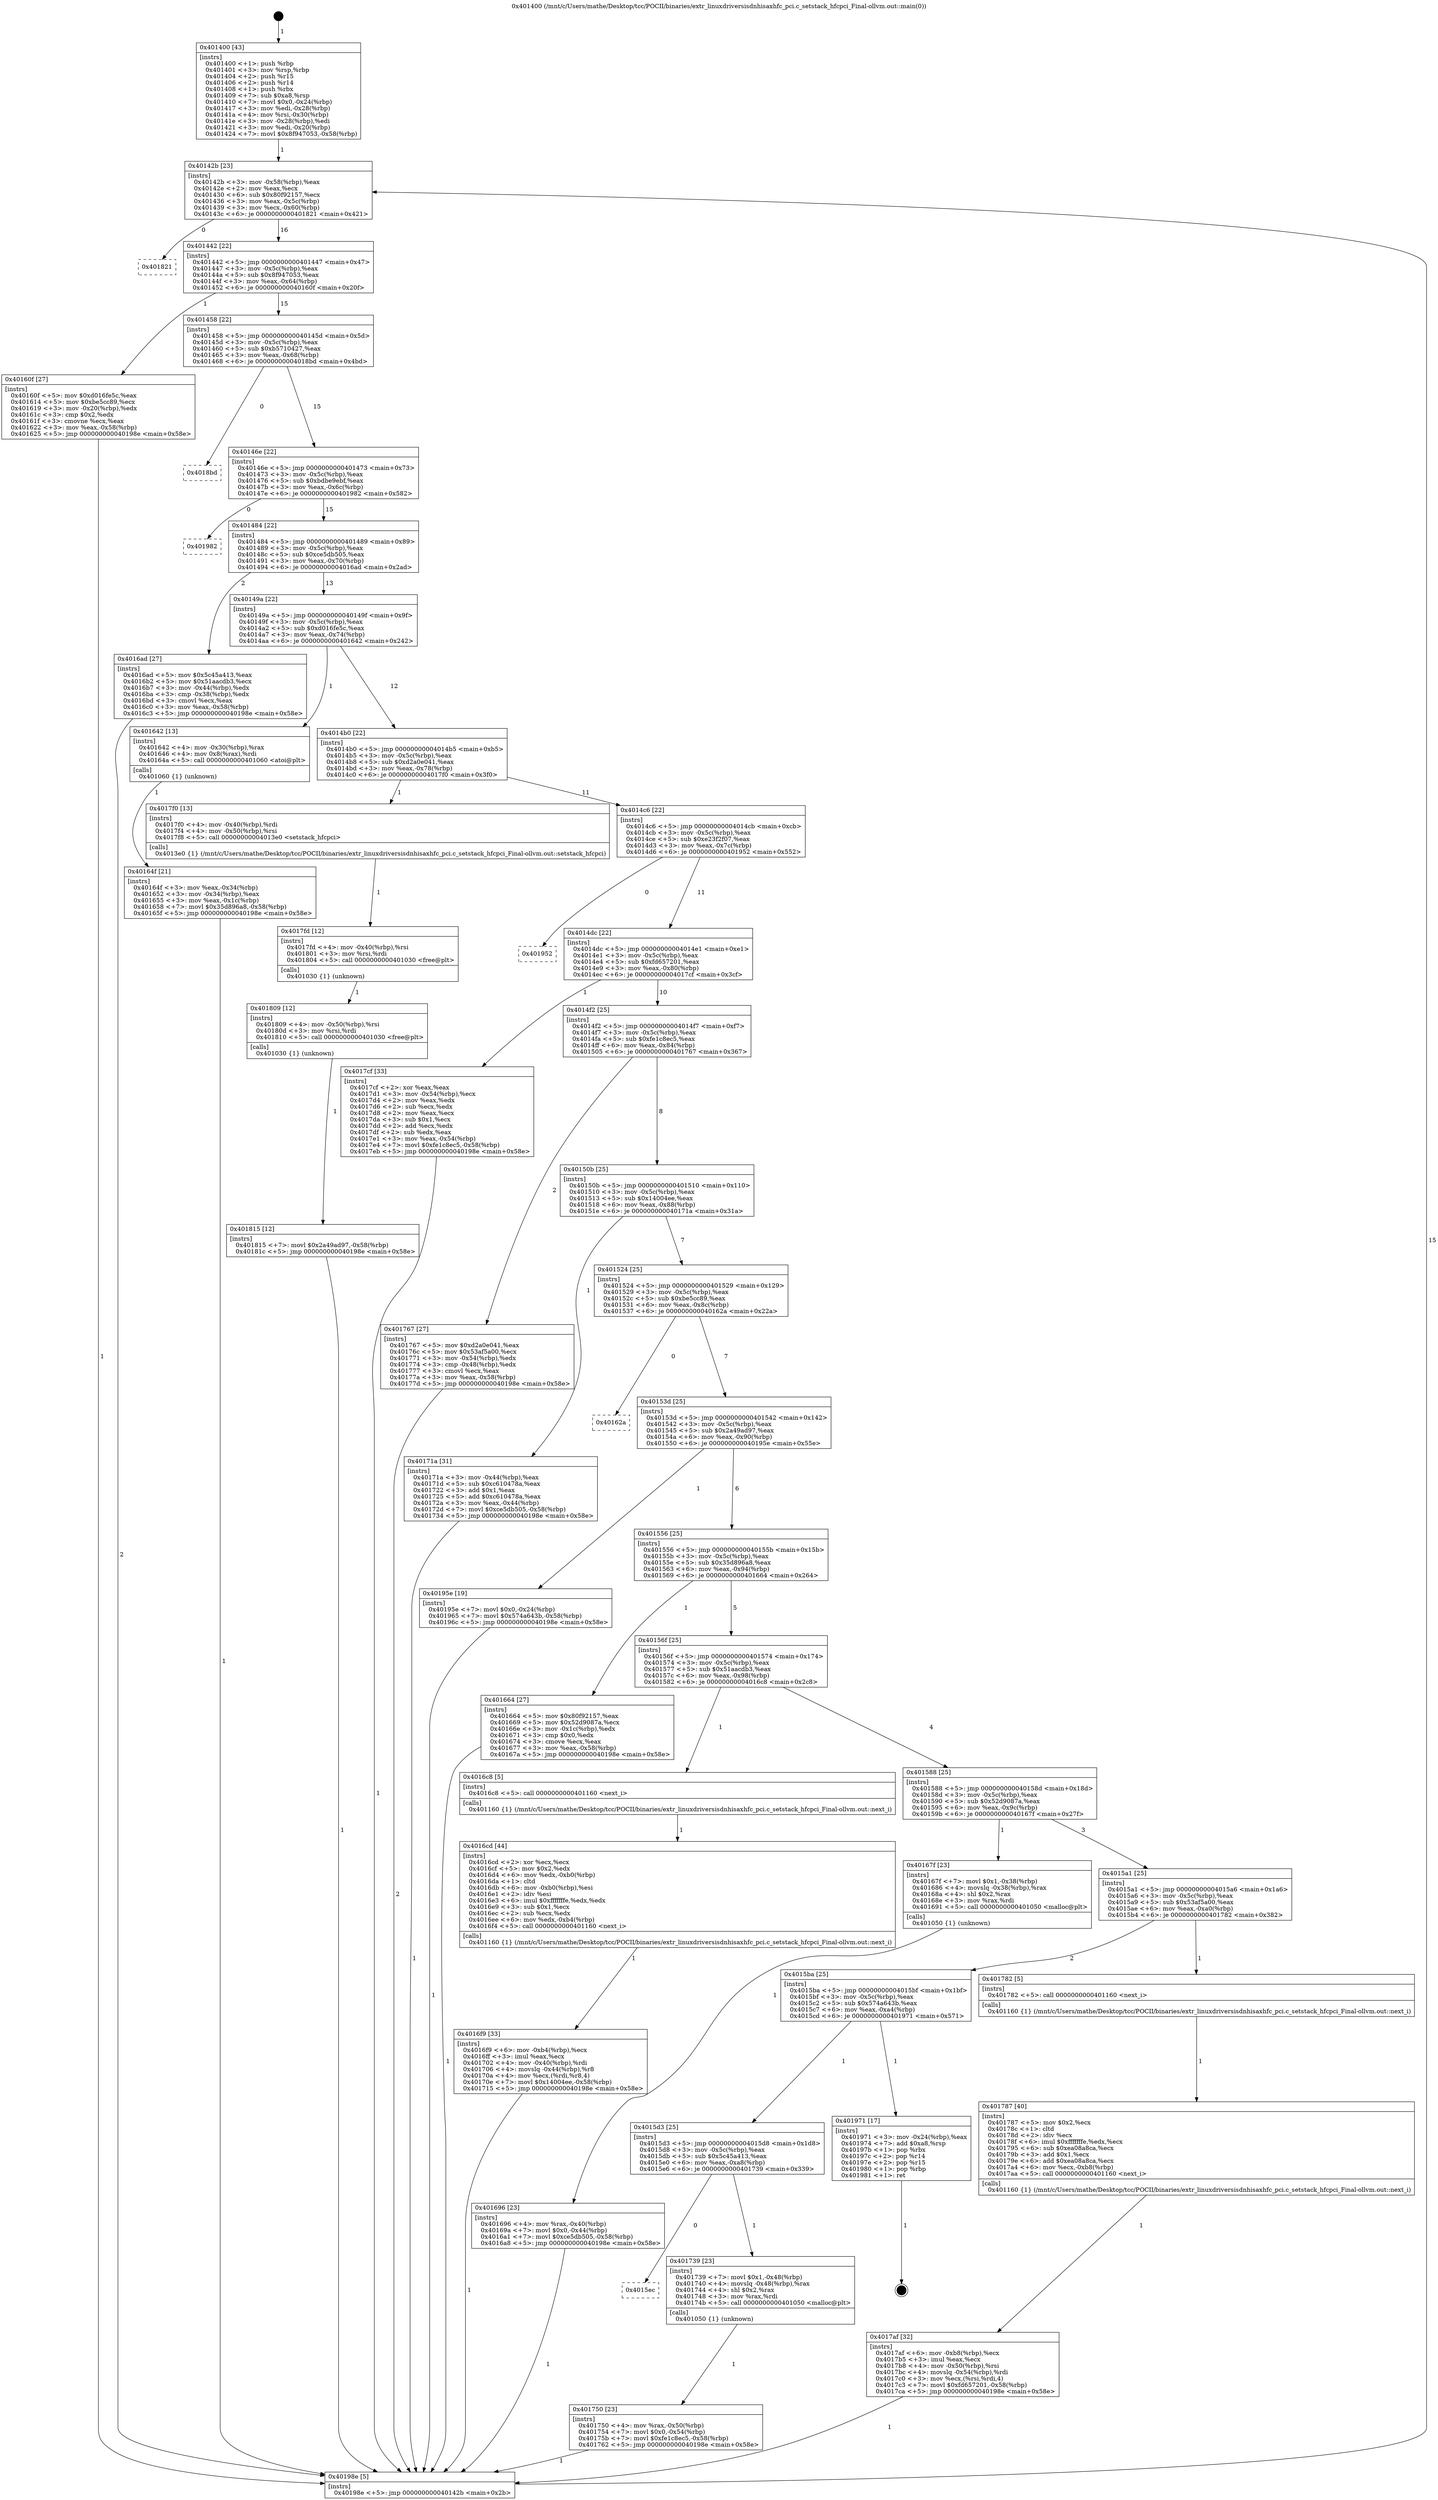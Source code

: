 digraph "0x401400" {
  label = "0x401400 (/mnt/c/Users/mathe/Desktop/tcc/POCII/binaries/extr_linuxdriversisdnhisaxhfc_pci.c_setstack_hfcpci_Final-ollvm.out::main(0))"
  labelloc = "t"
  node[shape=record]

  Entry [label="",width=0.3,height=0.3,shape=circle,fillcolor=black,style=filled]
  "0x40142b" [label="{
     0x40142b [23]\l
     | [instrs]\l
     &nbsp;&nbsp;0x40142b \<+3\>: mov -0x58(%rbp),%eax\l
     &nbsp;&nbsp;0x40142e \<+2\>: mov %eax,%ecx\l
     &nbsp;&nbsp;0x401430 \<+6\>: sub $0x80f92157,%ecx\l
     &nbsp;&nbsp;0x401436 \<+3\>: mov %eax,-0x5c(%rbp)\l
     &nbsp;&nbsp;0x401439 \<+3\>: mov %ecx,-0x60(%rbp)\l
     &nbsp;&nbsp;0x40143c \<+6\>: je 0000000000401821 \<main+0x421\>\l
  }"]
  "0x401821" [label="{
     0x401821\l
  }", style=dashed]
  "0x401442" [label="{
     0x401442 [22]\l
     | [instrs]\l
     &nbsp;&nbsp;0x401442 \<+5\>: jmp 0000000000401447 \<main+0x47\>\l
     &nbsp;&nbsp;0x401447 \<+3\>: mov -0x5c(%rbp),%eax\l
     &nbsp;&nbsp;0x40144a \<+5\>: sub $0x8f947053,%eax\l
     &nbsp;&nbsp;0x40144f \<+3\>: mov %eax,-0x64(%rbp)\l
     &nbsp;&nbsp;0x401452 \<+6\>: je 000000000040160f \<main+0x20f\>\l
  }"]
  Exit [label="",width=0.3,height=0.3,shape=circle,fillcolor=black,style=filled,peripheries=2]
  "0x40160f" [label="{
     0x40160f [27]\l
     | [instrs]\l
     &nbsp;&nbsp;0x40160f \<+5\>: mov $0xd016fe5c,%eax\l
     &nbsp;&nbsp;0x401614 \<+5\>: mov $0xbe5cc89,%ecx\l
     &nbsp;&nbsp;0x401619 \<+3\>: mov -0x20(%rbp),%edx\l
     &nbsp;&nbsp;0x40161c \<+3\>: cmp $0x2,%edx\l
     &nbsp;&nbsp;0x40161f \<+3\>: cmovne %ecx,%eax\l
     &nbsp;&nbsp;0x401622 \<+3\>: mov %eax,-0x58(%rbp)\l
     &nbsp;&nbsp;0x401625 \<+5\>: jmp 000000000040198e \<main+0x58e\>\l
  }"]
  "0x401458" [label="{
     0x401458 [22]\l
     | [instrs]\l
     &nbsp;&nbsp;0x401458 \<+5\>: jmp 000000000040145d \<main+0x5d\>\l
     &nbsp;&nbsp;0x40145d \<+3\>: mov -0x5c(%rbp),%eax\l
     &nbsp;&nbsp;0x401460 \<+5\>: sub $0xb5710427,%eax\l
     &nbsp;&nbsp;0x401465 \<+3\>: mov %eax,-0x68(%rbp)\l
     &nbsp;&nbsp;0x401468 \<+6\>: je 00000000004018bd \<main+0x4bd\>\l
  }"]
  "0x40198e" [label="{
     0x40198e [5]\l
     | [instrs]\l
     &nbsp;&nbsp;0x40198e \<+5\>: jmp 000000000040142b \<main+0x2b\>\l
  }"]
  "0x401400" [label="{
     0x401400 [43]\l
     | [instrs]\l
     &nbsp;&nbsp;0x401400 \<+1\>: push %rbp\l
     &nbsp;&nbsp;0x401401 \<+3\>: mov %rsp,%rbp\l
     &nbsp;&nbsp;0x401404 \<+2\>: push %r15\l
     &nbsp;&nbsp;0x401406 \<+2\>: push %r14\l
     &nbsp;&nbsp;0x401408 \<+1\>: push %rbx\l
     &nbsp;&nbsp;0x401409 \<+7\>: sub $0xa8,%rsp\l
     &nbsp;&nbsp;0x401410 \<+7\>: movl $0x0,-0x24(%rbp)\l
     &nbsp;&nbsp;0x401417 \<+3\>: mov %edi,-0x28(%rbp)\l
     &nbsp;&nbsp;0x40141a \<+4\>: mov %rsi,-0x30(%rbp)\l
     &nbsp;&nbsp;0x40141e \<+3\>: mov -0x28(%rbp),%edi\l
     &nbsp;&nbsp;0x401421 \<+3\>: mov %edi,-0x20(%rbp)\l
     &nbsp;&nbsp;0x401424 \<+7\>: movl $0x8f947053,-0x58(%rbp)\l
  }"]
  "0x401815" [label="{
     0x401815 [12]\l
     | [instrs]\l
     &nbsp;&nbsp;0x401815 \<+7\>: movl $0x2a49ad97,-0x58(%rbp)\l
     &nbsp;&nbsp;0x40181c \<+5\>: jmp 000000000040198e \<main+0x58e\>\l
  }"]
  "0x4018bd" [label="{
     0x4018bd\l
  }", style=dashed]
  "0x40146e" [label="{
     0x40146e [22]\l
     | [instrs]\l
     &nbsp;&nbsp;0x40146e \<+5\>: jmp 0000000000401473 \<main+0x73\>\l
     &nbsp;&nbsp;0x401473 \<+3\>: mov -0x5c(%rbp),%eax\l
     &nbsp;&nbsp;0x401476 \<+5\>: sub $0xbdbe9ebf,%eax\l
     &nbsp;&nbsp;0x40147b \<+3\>: mov %eax,-0x6c(%rbp)\l
     &nbsp;&nbsp;0x40147e \<+6\>: je 0000000000401982 \<main+0x582\>\l
  }"]
  "0x401809" [label="{
     0x401809 [12]\l
     | [instrs]\l
     &nbsp;&nbsp;0x401809 \<+4\>: mov -0x50(%rbp),%rsi\l
     &nbsp;&nbsp;0x40180d \<+3\>: mov %rsi,%rdi\l
     &nbsp;&nbsp;0x401810 \<+5\>: call 0000000000401030 \<free@plt\>\l
     | [calls]\l
     &nbsp;&nbsp;0x401030 \{1\} (unknown)\l
  }"]
  "0x401982" [label="{
     0x401982\l
  }", style=dashed]
  "0x401484" [label="{
     0x401484 [22]\l
     | [instrs]\l
     &nbsp;&nbsp;0x401484 \<+5\>: jmp 0000000000401489 \<main+0x89\>\l
     &nbsp;&nbsp;0x401489 \<+3\>: mov -0x5c(%rbp),%eax\l
     &nbsp;&nbsp;0x40148c \<+5\>: sub $0xce5db505,%eax\l
     &nbsp;&nbsp;0x401491 \<+3\>: mov %eax,-0x70(%rbp)\l
     &nbsp;&nbsp;0x401494 \<+6\>: je 00000000004016ad \<main+0x2ad\>\l
  }"]
  "0x4017fd" [label="{
     0x4017fd [12]\l
     | [instrs]\l
     &nbsp;&nbsp;0x4017fd \<+4\>: mov -0x40(%rbp),%rsi\l
     &nbsp;&nbsp;0x401801 \<+3\>: mov %rsi,%rdi\l
     &nbsp;&nbsp;0x401804 \<+5\>: call 0000000000401030 \<free@plt\>\l
     | [calls]\l
     &nbsp;&nbsp;0x401030 \{1\} (unknown)\l
  }"]
  "0x4016ad" [label="{
     0x4016ad [27]\l
     | [instrs]\l
     &nbsp;&nbsp;0x4016ad \<+5\>: mov $0x5c45a413,%eax\l
     &nbsp;&nbsp;0x4016b2 \<+5\>: mov $0x51aacdb3,%ecx\l
     &nbsp;&nbsp;0x4016b7 \<+3\>: mov -0x44(%rbp),%edx\l
     &nbsp;&nbsp;0x4016ba \<+3\>: cmp -0x38(%rbp),%edx\l
     &nbsp;&nbsp;0x4016bd \<+3\>: cmovl %ecx,%eax\l
     &nbsp;&nbsp;0x4016c0 \<+3\>: mov %eax,-0x58(%rbp)\l
     &nbsp;&nbsp;0x4016c3 \<+5\>: jmp 000000000040198e \<main+0x58e\>\l
  }"]
  "0x40149a" [label="{
     0x40149a [22]\l
     | [instrs]\l
     &nbsp;&nbsp;0x40149a \<+5\>: jmp 000000000040149f \<main+0x9f\>\l
     &nbsp;&nbsp;0x40149f \<+3\>: mov -0x5c(%rbp),%eax\l
     &nbsp;&nbsp;0x4014a2 \<+5\>: sub $0xd016fe5c,%eax\l
     &nbsp;&nbsp;0x4014a7 \<+3\>: mov %eax,-0x74(%rbp)\l
     &nbsp;&nbsp;0x4014aa \<+6\>: je 0000000000401642 \<main+0x242\>\l
  }"]
  "0x4017af" [label="{
     0x4017af [32]\l
     | [instrs]\l
     &nbsp;&nbsp;0x4017af \<+6\>: mov -0xb8(%rbp),%ecx\l
     &nbsp;&nbsp;0x4017b5 \<+3\>: imul %eax,%ecx\l
     &nbsp;&nbsp;0x4017b8 \<+4\>: mov -0x50(%rbp),%rsi\l
     &nbsp;&nbsp;0x4017bc \<+4\>: movslq -0x54(%rbp),%rdi\l
     &nbsp;&nbsp;0x4017c0 \<+3\>: mov %ecx,(%rsi,%rdi,4)\l
     &nbsp;&nbsp;0x4017c3 \<+7\>: movl $0xfd657201,-0x58(%rbp)\l
     &nbsp;&nbsp;0x4017ca \<+5\>: jmp 000000000040198e \<main+0x58e\>\l
  }"]
  "0x401642" [label="{
     0x401642 [13]\l
     | [instrs]\l
     &nbsp;&nbsp;0x401642 \<+4\>: mov -0x30(%rbp),%rax\l
     &nbsp;&nbsp;0x401646 \<+4\>: mov 0x8(%rax),%rdi\l
     &nbsp;&nbsp;0x40164a \<+5\>: call 0000000000401060 \<atoi@plt\>\l
     | [calls]\l
     &nbsp;&nbsp;0x401060 \{1\} (unknown)\l
  }"]
  "0x4014b0" [label="{
     0x4014b0 [22]\l
     | [instrs]\l
     &nbsp;&nbsp;0x4014b0 \<+5\>: jmp 00000000004014b5 \<main+0xb5\>\l
     &nbsp;&nbsp;0x4014b5 \<+3\>: mov -0x5c(%rbp),%eax\l
     &nbsp;&nbsp;0x4014b8 \<+5\>: sub $0xd2a0e041,%eax\l
     &nbsp;&nbsp;0x4014bd \<+3\>: mov %eax,-0x78(%rbp)\l
     &nbsp;&nbsp;0x4014c0 \<+6\>: je 00000000004017f0 \<main+0x3f0\>\l
  }"]
  "0x40164f" [label="{
     0x40164f [21]\l
     | [instrs]\l
     &nbsp;&nbsp;0x40164f \<+3\>: mov %eax,-0x34(%rbp)\l
     &nbsp;&nbsp;0x401652 \<+3\>: mov -0x34(%rbp),%eax\l
     &nbsp;&nbsp;0x401655 \<+3\>: mov %eax,-0x1c(%rbp)\l
     &nbsp;&nbsp;0x401658 \<+7\>: movl $0x35d896a8,-0x58(%rbp)\l
     &nbsp;&nbsp;0x40165f \<+5\>: jmp 000000000040198e \<main+0x58e\>\l
  }"]
  "0x401787" [label="{
     0x401787 [40]\l
     | [instrs]\l
     &nbsp;&nbsp;0x401787 \<+5\>: mov $0x2,%ecx\l
     &nbsp;&nbsp;0x40178c \<+1\>: cltd\l
     &nbsp;&nbsp;0x40178d \<+2\>: idiv %ecx\l
     &nbsp;&nbsp;0x40178f \<+6\>: imul $0xfffffffe,%edx,%ecx\l
     &nbsp;&nbsp;0x401795 \<+6\>: sub $0xea08a8ca,%ecx\l
     &nbsp;&nbsp;0x40179b \<+3\>: add $0x1,%ecx\l
     &nbsp;&nbsp;0x40179e \<+6\>: add $0xea08a8ca,%ecx\l
     &nbsp;&nbsp;0x4017a4 \<+6\>: mov %ecx,-0xb8(%rbp)\l
     &nbsp;&nbsp;0x4017aa \<+5\>: call 0000000000401160 \<next_i\>\l
     | [calls]\l
     &nbsp;&nbsp;0x401160 \{1\} (/mnt/c/Users/mathe/Desktop/tcc/POCII/binaries/extr_linuxdriversisdnhisaxhfc_pci.c_setstack_hfcpci_Final-ollvm.out::next_i)\l
  }"]
  "0x4017f0" [label="{
     0x4017f0 [13]\l
     | [instrs]\l
     &nbsp;&nbsp;0x4017f0 \<+4\>: mov -0x40(%rbp),%rdi\l
     &nbsp;&nbsp;0x4017f4 \<+4\>: mov -0x50(%rbp),%rsi\l
     &nbsp;&nbsp;0x4017f8 \<+5\>: call 00000000004013e0 \<setstack_hfcpci\>\l
     | [calls]\l
     &nbsp;&nbsp;0x4013e0 \{1\} (/mnt/c/Users/mathe/Desktop/tcc/POCII/binaries/extr_linuxdriversisdnhisaxhfc_pci.c_setstack_hfcpci_Final-ollvm.out::setstack_hfcpci)\l
  }"]
  "0x4014c6" [label="{
     0x4014c6 [22]\l
     | [instrs]\l
     &nbsp;&nbsp;0x4014c6 \<+5\>: jmp 00000000004014cb \<main+0xcb\>\l
     &nbsp;&nbsp;0x4014cb \<+3\>: mov -0x5c(%rbp),%eax\l
     &nbsp;&nbsp;0x4014ce \<+5\>: sub $0xe23f2f07,%eax\l
     &nbsp;&nbsp;0x4014d3 \<+3\>: mov %eax,-0x7c(%rbp)\l
     &nbsp;&nbsp;0x4014d6 \<+6\>: je 0000000000401952 \<main+0x552\>\l
  }"]
  "0x401750" [label="{
     0x401750 [23]\l
     | [instrs]\l
     &nbsp;&nbsp;0x401750 \<+4\>: mov %rax,-0x50(%rbp)\l
     &nbsp;&nbsp;0x401754 \<+7\>: movl $0x0,-0x54(%rbp)\l
     &nbsp;&nbsp;0x40175b \<+7\>: movl $0xfe1c8ec5,-0x58(%rbp)\l
     &nbsp;&nbsp;0x401762 \<+5\>: jmp 000000000040198e \<main+0x58e\>\l
  }"]
  "0x401952" [label="{
     0x401952\l
  }", style=dashed]
  "0x4014dc" [label="{
     0x4014dc [22]\l
     | [instrs]\l
     &nbsp;&nbsp;0x4014dc \<+5\>: jmp 00000000004014e1 \<main+0xe1\>\l
     &nbsp;&nbsp;0x4014e1 \<+3\>: mov -0x5c(%rbp),%eax\l
     &nbsp;&nbsp;0x4014e4 \<+5\>: sub $0xfd657201,%eax\l
     &nbsp;&nbsp;0x4014e9 \<+3\>: mov %eax,-0x80(%rbp)\l
     &nbsp;&nbsp;0x4014ec \<+6\>: je 00000000004017cf \<main+0x3cf\>\l
  }"]
  "0x4015ec" [label="{
     0x4015ec\l
  }", style=dashed]
  "0x4017cf" [label="{
     0x4017cf [33]\l
     | [instrs]\l
     &nbsp;&nbsp;0x4017cf \<+2\>: xor %eax,%eax\l
     &nbsp;&nbsp;0x4017d1 \<+3\>: mov -0x54(%rbp),%ecx\l
     &nbsp;&nbsp;0x4017d4 \<+2\>: mov %eax,%edx\l
     &nbsp;&nbsp;0x4017d6 \<+2\>: sub %ecx,%edx\l
     &nbsp;&nbsp;0x4017d8 \<+2\>: mov %eax,%ecx\l
     &nbsp;&nbsp;0x4017da \<+3\>: sub $0x1,%ecx\l
     &nbsp;&nbsp;0x4017dd \<+2\>: add %ecx,%edx\l
     &nbsp;&nbsp;0x4017df \<+2\>: sub %edx,%eax\l
     &nbsp;&nbsp;0x4017e1 \<+3\>: mov %eax,-0x54(%rbp)\l
     &nbsp;&nbsp;0x4017e4 \<+7\>: movl $0xfe1c8ec5,-0x58(%rbp)\l
     &nbsp;&nbsp;0x4017eb \<+5\>: jmp 000000000040198e \<main+0x58e\>\l
  }"]
  "0x4014f2" [label="{
     0x4014f2 [25]\l
     | [instrs]\l
     &nbsp;&nbsp;0x4014f2 \<+5\>: jmp 00000000004014f7 \<main+0xf7\>\l
     &nbsp;&nbsp;0x4014f7 \<+3\>: mov -0x5c(%rbp),%eax\l
     &nbsp;&nbsp;0x4014fa \<+5\>: sub $0xfe1c8ec5,%eax\l
     &nbsp;&nbsp;0x4014ff \<+6\>: mov %eax,-0x84(%rbp)\l
     &nbsp;&nbsp;0x401505 \<+6\>: je 0000000000401767 \<main+0x367\>\l
  }"]
  "0x401739" [label="{
     0x401739 [23]\l
     | [instrs]\l
     &nbsp;&nbsp;0x401739 \<+7\>: movl $0x1,-0x48(%rbp)\l
     &nbsp;&nbsp;0x401740 \<+4\>: movslq -0x48(%rbp),%rax\l
     &nbsp;&nbsp;0x401744 \<+4\>: shl $0x2,%rax\l
     &nbsp;&nbsp;0x401748 \<+3\>: mov %rax,%rdi\l
     &nbsp;&nbsp;0x40174b \<+5\>: call 0000000000401050 \<malloc@plt\>\l
     | [calls]\l
     &nbsp;&nbsp;0x401050 \{1\} (unknown)\l
  }"]
  "0x401767" [label="{
     0x401767 [27]\l
     | [instrs]\l
     &nbsp;&nbsp;0x401767 \<+5\>: mov $0xd2a0e041,%eax\l
     &nbsp;&nbsp;0x40176c \<+5\>: mov $0x53af5a00,%ecx\l
     &nbsp;&nbsp;0x401771 \<+3\>: mov -0x54(%rbp),%edx\l
     &nbsp;&nbsp;0x401774 \<+3\>: cmp -0x48(%rbp),%edx\l
     &nbsp;&nbsp;0x401777 \<+3\>: cmovl %ecx,%eax\l
     &nbsp;&nbsp;0x40177a \<+3\>: mov %eax,-0x58(%rbp)\l
     &nbsp;&nbsp;0x40177d \<+5\>: jmp 000000000040198e \<main+0x58e\>\l
  }"]
  "0x40150b" [label="{
     0x40150b [25]\l
     | [instrs]\l
     &nbsp;&nbsp;0x40150b \<+5\>: jmp 0000000000401510 \<main+0x110\>\l
     &nbsp;&nbsp;0x401510 \<+3\>: mov -0x5c(%rbp),%eax\l
     &nbsp;&nbsp;0x401513 \<+5\>: sub $0x14004ee,%eax\l
     &nbsp;&nbsp;0x401518 \<+6\>: mov %eax,-0x88(%rbp)\l
     &nbsp;&nbsp;0x40151e \<+6\>: je 000000000040171a \<main+0x31a\>\l
  }"]
  "0x4015d3" [label="{
     0x4015d3 [25]\l
     | [instrs]\l
     &nbsp;&nbsp;0x4015d3 \<+5\>: jmp 00000000004015d8 \<main+0x1d8\>\l
     &nbsp;&nbsp;0x4015d8 \<+3\>: mov -0x5c(%rbp),%eax\l
     &nbsp;&nbsp;0x4015db \<+5\>: sub $0x5c45a413,%eax\l
     &nbsp;&nbsp;0x4015e0 \<+6\>: mov %eax,-0xa8(%rbp)\l
     &nbsp;&nbsp;0x4015e6 \<+6\>: je 0000000000401739 \<main+0x339\>\l
  }"]
  "0x40171a" [label="{
     0x40171a [31]\l
     | [instrs]\l
     &nbsp;&nbsp;0x40171a \<+3\>: mov -0x44(%rbp),%eax\l
     &nbsp;&nbsp;0x40171d \<+5\>: sub $0xc610478a,%eax\l
     &nbsp;&nbsp;0x401722 \<+3\>: add $0x1,%eax\l
     &nbsp;&nbsp;0x401725 \<+5\>: add $0xc610478a,%eax\l
     &nbsp;&nbsp;0x40172a \<+3\>: mov %eax,-0x44(%rbp)\l
     &nbsp;&nbsp;0x40172d \<+7\>: movl $0xce5db505,-0x58(%rbp)\l
     &nbsp;&nbsp;0x401734 \<+5\>: jmp 000000000040198e \<main+0x58e\>\l
  }"]
  "0x401524" [label="{
     0x401524 [25]\l
     | [instrs]\l
     &nbsp;&nbsp;0x401524 \<+5\>: jmp 0000000000401529 \<main+0x129\>\l
     &nbsp;&nbsp;0x401529 \<+3\>: mov -0x5c(%rbp),%eax\l
     &nbsp;&nbsp;0x40152c \<+5\>: sub $0xbe5cc89,%eax\l
     &nbsp;&nbsp;0x401531 \<+6\>: mov %eax,-0x8c(%rbp)\l
     &nbsp;&nbsp;0x401537 \<+6\>: je 000000000040162a \<main+0x22a\>\l
  }"]
  "0x401971" [label="{
     0x401971 [17]\l
     | [instrs]\l
     &nbsp;&nbsp;0x401971 \<+3\>: mov -0x24(%rbp),%eax\l
     &nbsp;&nbsp;0x401974 \<+7\>: add $0xa8,%rsp\l
     &nbsp;&nbsp;0x40197b \<+1\>: pop %rbx\l
     &nbsp;&nbsp;0x40197c \<+2\>: pop %r14\l
     &nbsp;&nbsp;0x40197e \<+2\>: pop %r15\l
     &nbsp;&nbsp;0x401980 \<+1\>: pop %rbp\l
     &nbsp;&nbsp;0x401981 \<+1\>: ret\l
  }"]
  "0x40162a" [label="{
     0x40162a\l
  }", style=dashed]
  "0x40153d" [label="{
     0x40153d [25]\l
     | [instrs]\l
     &nbsp;&nbsp;0x40153d \<+5\>: jmp 0000000000401542 \<main+0x142\>\l
     &nbsp;&nbsp;0x401542 \<+3\>: mov -0x5c(%rbp),%eax\l
     &nbsp;&nbsp;0x401545 \<+5\>: sub $0x2a49ad97,%eax\l
     &nbsp;&nbsp;0x40154a \<+6\>: mov %eax,-0x90(%rbp)\l
     &nbsp;&nbsp;0x401550 \<+6\>: je 000000000040195e \<main+0x55e\>\l
  }"]
  "0x4015ba" [label="{
     0x4015ba [25]\l
     | [instrs]\l
     &nbsp;&nbsp;0x4015ba \<+5\>: jmp 00000000004015bf \<main+0x1bf\>\l
     &nbsp;&nbsp;0x4015bf \<+3\>: mov -0x5c(%rbp),%eax\l
     &nbsp;&nbsp;0x4015c2 \<+5\>: sub $0x574a643b,%eax\l
     &nbsp;&nbsp;0x4015c7 \<+6\>: mov %eax,-0xa4(%rbp)\l
     &nbsp;&nbsp;0x4015cd \<+6\>: je 0000000000401971 \<main+0x571\>\l
  }"]
  "0x40195e" [label="{
     0x40195e [19]\l
     | [instrs]\l
     &nbsp;&nbsp;0x40195e \<+7\>: movl $0x0,-0x24(%rbp)\l
     &nbsp;&nbsp;0x401965 \<+7\>: movl $0x574a643b,-0x58(%rbp)\l
     &nbsp;&nbsp;0x40196c \<+5\>: jmp 000000000040198e \<main+0x58e\>\l
  }"]
  "0x401556" [label="{
     0x401556 [25]\l
     | [instrs]\l
     &nbsp;&nbsp;0x401556 \<+5\>: jmp 000000000040155b \<main+0x15b\>\l
     &nbsp;&nbsp;0x40155b \<+3\>: mov -0x5c(%rbp),%eax\l
     &nbsp;&nbsp;0x40155e \<+5\>: sub $0x35d896a8,%eax\l
     &nbsp;&nbsp;0x401563 \<+6\>: mov %eax,-0x94(%rbp)\l
     &nbsp;&nbsp;0x401569 \<+6\>: je 0000000000401664 \<main+0x264\>\l
  }"]
  "0x401782" [label="{
     0x401782 [5]\l
     | [instrs]\l
     &nbsp;&nbsp;0x401782 \<+5\>: call 0000000000401160 \<next_i\>\l
     | [calls]\l
     &nbsp;&nbsp;0x401160 \{1\} (/mnt/c/Users/mathe/Desktop/tcc/POCII/binaries/extr_linuxdriversisdnhisaxhfc_pci.c_setstack_hfcpci_Final-ollvm.out::next_i)\l
  }"]
  "0x401664" [label="{
     0x401664 [27]\l
     | [instrs]\l
     &nbsp;&nbsp;0x401664 \<+5\>: mov $0x80f92157,%eax\l
     &nbsp;&nbsp;0x401669 \<+5\>: mov $0x52d9087a,%ecx\l
     &nbsp;&nbsp;0x40166e \<+3\>: mov -0x1c(%rbp),%edx\l
     &nbsp;&nbsp;0x401671 \<+3\>: cmp $0x0,%edx\l
     &nbsp;&nbsp;0x401674 \<+3\>: cmove %ecx,%eax\l
     &nbsp;&nbsp;0x401677 \<+3\>: mov %eax,-0x58(%rbp)\l
     &nbsp;&nbsp;0x40167a \<+5\>: jmp 000000000040198e \<main+0x58e\>\l
  }"]
  "0x40156f" [label="{
     0x40156f [25]\l
     | [instrs]\l
     &nbsp;&nbsp;0x40156f \<+5\>: jmp 0000000000401574 \<main+0x174\>\l
     &nbsp;&nbsp;0x401574 \<+3\>: mov -0x5c(%rbp),%eax\l
     &nbsp;&nbsp;0x401577 \<+5\>: sub $0x51aacdb3,%eax\l
     &nbsp;&nbsp;0x40157c \<+6\>: mov %eax,-0x98(%rbp)\l
     &nbsp;&nbsp;0x401582 \<+6\>: je 00000000004016c8 \<main+0x2c8\>\l
  }"]
  "0x4016f9" [label="{
     0x4016f9 [33]\l
     | [instrs]\l
     &nbsp;&nbsp;0x4016f9 \<+6\>: mov -0xb4(%rbp),%ecx\l
     &nbsp;&nbsp;0x4016ff \<+3\>: imul %eax,%ecx\l
     &nbsp;&nbsp;0x401702 \<+4\>: mov -0x40(%rbp),%rdi\l
     &nbsp;&nbsp;0x401706 \<+4\>: movslq -0x44(%rbp),%r8\l
     &nbsp;&nbsp;0x40170a \<+4\>: mov %ecx,(%rdi,%r8,4)\l
     &nbsp;&nbsp;0x40170e \<+7\>: movl $0x14004ee,-0x58(%rbp)\l
     &nbsp;&nbsp;0x401715 \<+5\>: jmp 000000000040198e \<main+0x58e\>\l
  }"]
  "0x4016c8" [label="{
     0x4016c8 [5]\l
     | [instrs]\l
     &nbsp;&nbsp;0x4016c8 \<+5\>: call 0000000000401160 \<next_i\>\l
     | [calls]\l
     &nbsp;&nbsp;0x401160 \{1\} (/mnt/c/Users/mathe/Desktop/tcc/POCII/binaries/extr_linuxdriversisdnhisaxhfc_pci.c_setstack_hfcpci_Final-ollvm.out::next_i)\l
  }"]
  "0x401588" [label="{
     0x401588 [25]\l
     | [instrs]\l
     &nbsp;&nbsp;0x401588 \<+5\>: jmp 000000000040158d \<main+0x18d\>\l
     &nbsp;&nbsp;0x40158d \<+3\>: mov -0x5c(%rbp),%eax\l
     &nbsp;&nbsp;0x401590 \<+5\>: sub $0x52d9087a,%eax\l
     &nbsp;&nbsp;0x401595 \<+6\>: mov %eax,-0x9c(%rbp)\l
     &nbsp;&nbsp;0x40159b \<+6\>: je 000000000040167f \<main+0x27f\>\l
  }"]
  "0x4016cd" [label="{
     0x4016cd [44]\l
     | [instrs]\l
     &nbsp;&nbsp;0x4016cd \<+2\>: xor %ecx,%ecx\l
     &nbsp;&nbsp;0x4016cf \<+5\>: mov $0x2,%edx\l
     &nbsp;&nbsp;0x4016d4 \<+6\>: mov %edx,-0xb0(%rbp)\l
     &nbsp;&nbsp;0x4016da \<+1\>: cltd\l
     &nbsp;&nbsp;0x4016db \<+6\>: mov -0xb0(%rbp),%esi\l
     &nbsp;&nbsp;0x4016e1 \<+2\>: idiv %esi\l
     &nbsp;&nbsp;0x4016e3 \<+6\>: imul $0xfffffffe,%edx,%edx\l
     &nbsp;&nbsp;0x4016e9 \<+3\>: sub $0x1,%ecx\l
     &nbsp;&nbsp;0x4016ec \<+2\>: sub %ecx,%edx\l
     &nbsp;&nbsp;0x4016ee \<+6\>: mov %edx,-0xb4(%rbp)\l
     &nbsp;&nbsp;0x4016f4 \<+5\>: call 0000000000401160 \<next_i\>\l
     | [calls]\l
     &nbsp;&nbsp;0x401160 \{1\} (/mnt/c/Users/mathe/Desktop/tcc/POCII/binaries/extr_linuxdriversisdnhisaxhfc_pci.c_setstack_hfcpci_Final-ollvm.out::next_i)\l
  }"]
  "0x40167f" [label="{
     0x40167f [23]\l
     | [instrs]\l
     &nbsp;&nbsp;0x40167f \<+7\>: movl $0x1,-0x38(%rbp)\l
     &nbsp;&nbsp;0x401686 \<+4\>: movslq -0x38(%rbp),%rax\l
     &nbsp;&nbsp;0x40168a \<+4\>: shl $0x2,%rax\l
     &nbsp;&nbsp;0x40168e \<+3\>: mov %rax,%rdi\l
     &nbsp;&nbsp;0x401691 \<+5\>: call 0000000000401050 \<malloc@plt\>\l
     | [calls]\l
     &nbsp;&nbsp;0x401050 \{1\} (unknown)\l
  }"]
  "0x4015a1" [label="{
     0x4015a1 [25]\l
     | [instrs]\l
     &nbsp;&nbsp;0x4015a1 \<+5\>: jmp 00000000004015a6 \<main+0x1a6\>\l
     &nbsp;&nbsp;0x4015a6 \<+3\>: mov -0x5c(%rbp),%eax\l
     &nbsp;&nbsp;0x4015a9 \<+5\>: sub $0x53af5a00,%eax\l
     &nbsp;&nbsp;0x4015ae \<+6\>: mov %eax,-0xa0(%rbp)\l
     &nbsp;&nbsp;0x4015b4 \<+6\>: je 0000000000401782 \<main+0x382\>\l
  }"]
  "0x401696" [label="{
     0x401696 [23]\l
     | [instrs]\l
     &nbsp;&nbsp;0x401696 \<+4\>: mov %rax,-0x40(%rbp)\l
     &nbsp;&nbsp;0x40169a \<+7\>: movl $0x0,-0x44(%rbp)\l
     &nbsp;&nbsp;0x4016a1 \<+7\>: movl $0xce5db505,-0x58(%rbp)\l
     &nbsp;&nbsp;0x4016a8 \<+5\>: jmp 000000000040198e \<main+0x58e\>\l
  }"]
  Entry -> "0x401400" [label=" 1"]
  "0x40142b" -> "0x401821" [label=" 0"]
  "0x40142b" -> "0x401442" [label=" 16"]
  "0x401971" -> Exit [label=" 1"]
  "0x401442" -> "0x40160f" [label=" 1"]
  "0x401442" -> "0x401458" [label=" 15"]
  "0x40160f" -> "0x40198e" [label=" 1"]
  "0x401400" -> "0x40142b" [label=" 1"]
  "0x40198e" -> "0x40142b" [label=" 15"]
  "0x40195e" -> "0x40198e" [label=" 1"]
  "0x401458" -> "0x4018bd" [label=" 0"]
  "0x401458" -> "0x40146e" [label=" 15"]
  "0x401815" -> "0x40198e" [label=" 1"]
  "0x40146e" -> "0x401982" [label=" 0"]
  "0x40146e" -> "0x401484" [label=" 15"]
  "0x401809" -> "0x401815" [label=" 1"]
  "0x401484" -> "0x4016ad" [label=" 2"]
  "0x401484" -> "0x40149a" [label=" 13"]
  "0x4017fd" -> "0x401809" [label=" 1"]
  "0x40149a" -> "0x401642" [label=" 1"]
  "0x40149a" -> "0x4014b0" [label=" 12"]
  "0x401642" -> "0x40164f" [label=" 1"]
  "0x40164f" -> "0x40198e" [label=" 1"]
  "0x4017f0" -> "0x4017fd" [label=" 1"]
  "0x4014b0" -> "0x4017f0" [label=" 1"]
  "0x4014b0" -> "0x4014c6" [label=" 11"]
  "0x4017cf" -> "0x40198e" [label=" 1"]
  "0x4014c6" -> "0x401952" [label=" 0"]
  "0x4014c6" -> "0x4014dc" [label=" 11"]
  "0x4017af" -> "0x40198e" [label=" 1"]
  "0x4014dc" -> "0x4017cf" [label=" 1"]
  "0x4014dc" -> "0x4014f2" [label=" 10"]
  "0x401787" -> "0x4017af" [label=" 1"]
  "0x4014f2" -> "0x401767" [label=" 2"]
  "0x4014f2" -> "0x40150b" [label=" 8"]
  "0x401782" -> "0x401787" [label=" 1"]
  "0x40150b" -> "0x40171a" [label=" 1"]
  "0x40150b" -> "0x401524" [label=" 7"]
  "0x401750" -> "0x40198e" [label=" 1"]
  "0x401524" -> "0x40162a" [label=" 0"]
  "0x401524" -> "0x40153d" [label=" 7"]
  "0x401739" -> "0x401750" [label=" 1"]
  "0x40153d" -> "0x40195e" [label=" 1"]
  "0x40153d" -> "0x401556" [label=" 6"]
  "0x4015d3" -> "0x401739" [label=" 1"]
  "0x401556" -> "0x401664" [label=" 1"]
  "0x401556" -> "0x40156f" [label=" 5"]
  "0x401664" -> "0x40198e" [label=" 1"]
  "0x401767" -> "0x40198e" [label=" 2"]
  "0x40156f" -> "0x4016c8" [label=" 1"]
  "0x40156f" -> "0x401588" [label=" 4"]
  "0x4015ba" -> "0x401971" [label=" 1"]
  "0x401588" -> "0x40167f" [label=" 1"]
  "0x401588" -> "0x4015a1" [label=" 3"]
  "0x40167f" -> "0x401696" [label=" 1"]
  "0x401696" -> "0x40198e" [label=" 1"]
  "0x4016ad" -> "0x40198e" [label=" 2"]
  "0x4016c8" -> "0x4016cd" [label=" 1"]
  "0x4016cd" -> "0x4016f9" [label=" 1"]
  "0x4016f9" -> "0x40198e" [label=" 1"]
  "0x40171a" -> "0x40198e" [label=" 1"]
  "0x4015ba" -> "0x4015d3" [label=" 1"]
  "0x4015a1" -> "0x401782" [label=" 1"]
  "0x4015a1" -> "0x4015ba" [label=" 2"]
  "0x4015d3" -> "0x4015ec" [label=" 0"]
}
